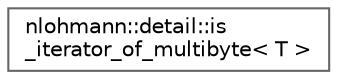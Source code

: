 digraph "类继承关系图"
{
 // LATEX_PDF_SIZE
  bgcolor="transparent";
  edge [fontname=Helvetica,fontsize=10,labelfontname=Helvetica,labelfontsize=10];
  node [fontname=Helvetica,fontsize=10,shape=box,height=0.2,width=0.4];
  rankdir="LR";
  Node0 [id="Node000000",label="nlohmann::detail::is\l_iterator_of_multibyte\< T \>",height=0.2,width=0.4,color="grey40", fillcolor="white", style="filled",URL="$structnlohmann_1_1detail_1_1is__iterator__of__multibyte.html",tooltip=" "];
}
